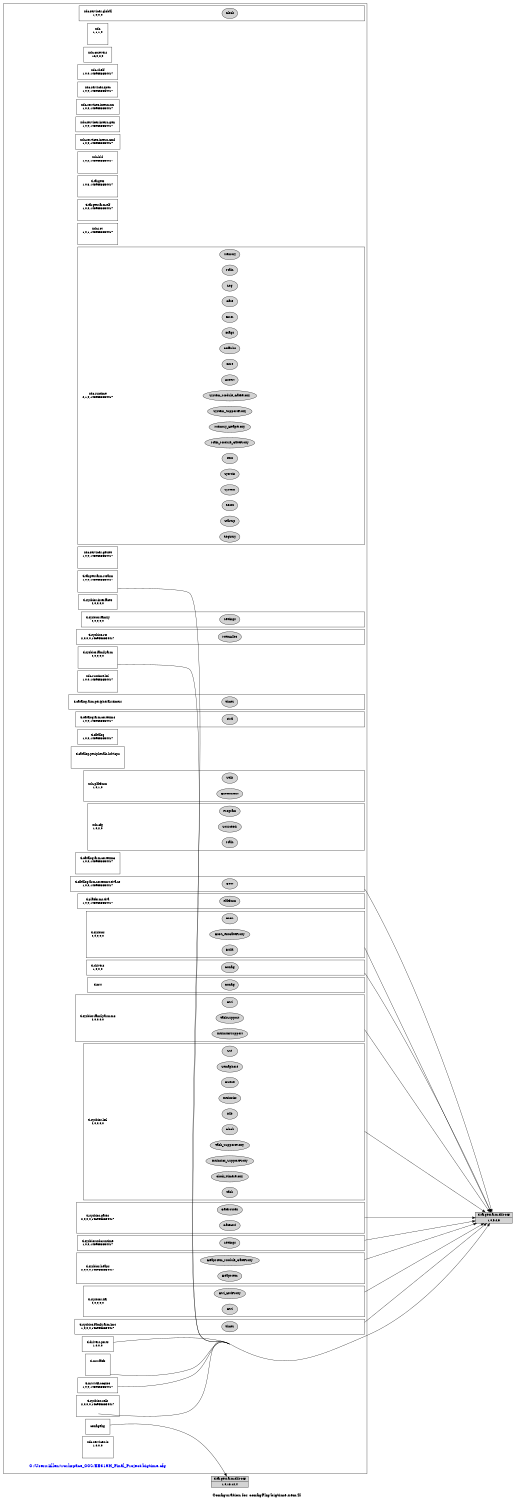 digraph configuration {
    size="7.5,10";
    rankdir=LR;
    ranksep=".50 equally";
    concentrate=true;
    compound=true;
    label="\nConfiguration for configPkg/bigtime.xem4f"
  node [font=Helvetica, fontsize=14, fontcolor=black];  subgraph cluster0 {label=""; __cfg [label="C:/Users/Allen/workspace_CCS/EE319H_Final_Project/bigtime.cfg", color=white, fontcolor=blue];
    node [font=Helvetica, fontsize=10];    subgraph cluster1 {
        label="";
        xdc_services_global__top [shape=box,label="xdc.services.global\n1,0,0,0", color=white];
        xdc_services_global__bot [shape=point,label="", style=invis];
        xdc_services_global_Clock [style=filled,fillcolor=lightgray, label="Clock"];
        xdc_services_global__top -> xdc_services_global_Clock[style=invis];
        xdc_services_global_Clock -> xdc_services_global__bot[style=invis];
    }
    subgraph cluster2 {
        label="";
        xdc__top [shape=box,label="xdc\n1,1,1,0", color=white];
        xdc__bot [shape=point,label="", style=invis];
    }
    subgraph cluster3 {
        label="";
        xdc_corevers__top [shape=box,label="xdc.corevers\n16,0,2,0", color=white];
    }
    subgraph cluster4 {
        label="";
        xdc_shelf__top [shape=box,label="xdc.shelf\n1,0,0,1469558654417", color=white];
    }
    subgraph cluster5 {
        label="";
        xdc_services_spec__top [shape=box,label="xdc.services.spec\n1,0,0,1469558654417", color=white];
    }
    subgraph cluster6 {
        label="";
        xdc_services_intern_xsr__top [shape=box,label="xdc.services.intern.xsr\n1,0,0,1469558654417", color=white];
    }
    subgraph cluster7 {
        label="";
        xdc_services_intern_gen__top [shape=box,label="xdc.services.intern.gen\n1,0,0,1469558654417", color=white];
    }
    subgraph cluster8 {
        label="";
        xdc_services_intern_cmd__top [shape=box,label="xdc.services.intern.cmd\n1,0,0,1469558654417", color=white];
    }
    subgraph cluster9 {
        label="";
        xdc_bld__top [shape=box,label="xdc.bld\n1,0,2,1469558654417", color=white];
        xdc_bld__bot [shape=point,label="", style=invis];
    }
    subgraph cluster10 {
        label="";
        ti_targets__top [shape=box,label="ti.targets\n1,0,3,1469558654417", color=white];
        ti_targets__bot [shape=point,label="", style=invis];
    }
    subgraph cluster11 {
        label="";
        ti_targets_arm_elf__top [shape=box,label="ti.targets.arm.elf\n1,0,0,1469558654417", color=white];
        ti_targets_arm_elf__bot [shape=point,label="", style=invis];
    }
    subgraph cluster12 {
        label="";
        xdc_rov__top [shape=box,label="xdc.rov\n1,0,1,1469558654417", color=white];
        xdc_rov__bot [shape=point,label="", style=invis];
    }
    subgraph cluster13 {
        label="";
        xdc_runtime__top [shape=box,label="xdc.runtime\n2,1,0,1469558654417", color=white];
        xdc_runtime__bot [shape=point,label="", style=invis];
        xdc_runtime_Assert [style=filled,fillcolor=lightgray, label="Assert"];
        xdc_runtime__top -> xdc_runtime_Assert[style=invis];
        xdc_runtime_Assert -> xdc_runtime__bot[style=invis];
        xdc_runtime_Core [style=filled,fillcolor=lightgray, label="Core"];
        xdc_runtime__top -> xdc_runtime_Core[style=invis];
        xdc_runtime_Core -> xdc_runtime__bot[style=invis];
        xdc_runtime_Defaults [style=filled,fillcolor=lightgray, label="Defaults"];
        xdc_runtime__top -> xdc_runtime_Defaults[style=invis];
        xdc_runtime_Defaults -> xdc_runtime__bot[style=invis];
        xdc_runtime_Diags [style=filled,fillcolor=lightgray, label="Diags"];
        xdc_runtime__top -> xdc_runtime_Diags[style=invis];
        xdc_runtime_Diags -> xdc_runtime__bot[style=invis];
        xdc_runtime_Error [style=filled,fillcolor=lightgray, label="Error"];
        xdc_runtime__top -> xdc_runtime_Error[style=invis];
        xdc_runtime_Error -> xdc_runtime__bot[style=invis];
        xdc_runtime_Gate [style=filled,fillcolor=lightgray, label="Gate"];
        xdc_runtime__top -> xdc_runtime_Gate[style=invis];
        xdc_runtime_Gate -> xdc_runtime__bot[style=invis];
        xdc_runtime_Log [style=filled,fillcolor=lightgray, label="Log"];
        xdc_runtime__top -> xdc_runtime_Log[style=invis];
        xdc_runtime_Log -> xdc_runtime__bot[style=invis];
        xdc_runtime_Main [style=filled,fillcolor=lightgray, label="Main"];
        xdc_runtime__top -> xdc_runtime_Main[style=invis];
        xdc_runtime_Main -> xdc_runtime__bot[style=invis];
        xdc_runtime_Memory [style=filled,fillcolor=lightgray, label="Memory"];
        xdc_runtime__top -> xdc_runtime_Memory[style=invis];
        xdc_runtime_Memory -> xdc_runtime__bot[style=invis];
        xdc_runtime_Registry [style=filled,fillcolor=lightgray, label="Registry"];
        xdc_runtime__top -> xdc_runtime_Registry[style=invis];
        xdc_runtime_Registry -> xdc_runtime__bot[style=invis];
        xdc_runtime_Startup [style=filled,fillcolor=lightgray, label="Startup"];
        xdc_runtime__top -> xdc_runtime_Startup[style=invis];
        xdc_runtime_Startup -> xdc_runtime__bot[style=invis];
        xdc_runtime_Reset [style=filled,fillcolor=lightgray, label="Reset"];
        xdc_runtime__top -> xdc_runtime_Reset[style=invis];
        xdc_runtime_Reset -> xdc_runtime__bot[style=invis];
        xdc_runtime_System [style=filled,fillcolor=lightgray, label="System"];
        xdc_runtime__top -> xdc_runtime_System[style=invis];
        xdc_runtime_System -> xdc_runtime__bot[style=invis];
        xdc_runtime_SysMin [style=filled,fillcolor=lightgray, label="SysMin"];
        xdc_runtime__top -> xdc_runtime_SysMin[style=invis];
        xdc_runtime_SysMin -> xdc_runtime__bot[style=invis];
        xdc_runtime_Text [style=filled,fillcolor=lightgray, label="Text"];
        xdc_runtime__top -> xdc_runtime_Text[style=invis];
        xdc_runtime_Text -> xdc_runtime__bot[style=invis];
        xdc_runtime_Main_Module_GateProxy [style=filled,fillcolor=lightgray, label="Main_Module_GateProxy"];
        xdc_runtime__top -> xdc_runtime_Main_Module_GateProxy[style=invis];
        xdc_runtime_Main_Module_GateProxy -> xdc_runtime__bot[style=invis];
        xdc_runtime_Memory_HeapProxy [style=filled,fillcolor=lightgray, label="Memory_HeapProxy"];
        xdc_runtime__top -> xdc_runtime_Memory_HeapProxy[style=invis];
        xdc_runtime_Memory_HeapProxy -> xdc_runtime__bot[style=invis];
        xdc_runtime_System_SupportProxy [style=filled,fillcolor=lightgray, label="System_SupportProxy"];
        xdc_runtime__top -> xdc_runtime_System_SupportProxy[style=invis];
        xdc_runtime_System_SupportProxy -> xdc_runtime__bot[style=invis];
        xdc_runtime_System_Module_GateProxy [style=filled,fillcolor=lightgray, label="System_Module_GateProxy"];
        xdc_runtime__top -> xdc_runtime_System_Module_GateProxy[style=invis];
        xdc_runtime_System_Module_GateProxy -> xdc_runtime__bot[style=invis];
    }
    subgraph cluster14 {
        label="";
        xdc_services_getset__top [shape=box,label="xdc.services.getset\n1,0,0,1469558654417", color=white];
        xdc_services_getset__bot [shape=point,label="", style=invis];
    }
    subgraph cluster15 {
        label="";
        ti_targets_arm_rtsarm__top [shape=box,label="ti.targets.arm.rtsarm\n1,0,0,1469558654417", color=white];
        ti_targets_arm_rtsarm__bot [shape=point,label="", style=invis];
    }
    subgraph cluster16 {
        label="";
        ti_sysbios_interfaces__top [shape=box,label="ti.sysbios.interfaces\n2,0,0,0,0", color=white];
    }
    subgraph cluster17 {
        label="";
        ti_sysbios_family__top [shape=box,label="ti.sysbios.family\n2,0,0,0,0", color=white];
        ti_sysbios_family__bot [shape=point,label="", style=invis];
        ti_sysbios_family_Settings [style=filled,fillcolor=lightgray, label="Settings"];
        ti_sysbios_family__top -> ti_sysbios_family_Settings[style=invis];
        ti_sysbios_family_Settings -> ti_sysbios_family__bot[style=invis];
    }
    subgraph cluster18 {
        label="";
        ti_sysbios_family_arm__top [shape=box,label="ti.sysbios.family.arm\n2,0,0,0,0", color=white];
        ti_sysbios_family_arm__bot [shape=point,label="", style=invis];
    }
    subgraph cluster19 {
        label="";
        ti_sysbios_rts__top [shape=box,label="ti.sysbios.rts\n2,0,0,0,1469558654417", color=white];
        ti_sysbios_rts__bot [shape=point,label="", style=invis];
        ti_sysbios_rts_MemAlloc [style=filled,fillcolor=lightgray, label="MemAlloc"];
        ti_sysbios_rts__top -> ti_sysbios_rts_MemAlloc[style=invis];
        ti_sysbios_rts_MemAlloc -> ti_sysbios_rts__bot[style=invis];
    }
    subgraph cluster20 {
        label="";
        xdc_runtime_knl__top [shape=box,label="xdc.runtime.knl\n1,0,0,1469558654417", color=white];
        xdc_runtime_knl__bot [shape=point,label="", style=invis];
    }
    subgraph cluster21 {
        label="";
        ti_catalog_arm_peripherals_timers__top [shape=box,label="ti.catalog.arm.peripherals.timers\n", color=white];
        ti_catalog_arm_peripherals_timers__bot [shape=point,label="", style=invis];
        ti_catalog_arm_peripherals_timers_Timer [style=filled,fillcolor=lightgray, label="Timer"];
        ti_catalog_arm_peripherals_timers__top -> ti_catalog_arm_peripherals_timers_Timer[style=invis];
        ti_catalog_arm_peripherals_timers_Timer -> ti_catalog_arm_peripherals_timers__bot[style=invis];
    }
    subgraph cluster22 {
        label="";
        ti_catalog_arm_cortexm4__top [shape=box,label="ti.catalog.arm.cortexm4\n1,0,0,1469558654417", color=white];
        ti_catalog_arm_cortexm4__bot [shape=point,label="", style=invis];
        ti_catalog_arm_cortexm4_Tiva [style=filled,fillcolor=lightgray, label="Tiva"];
        ti_catalog_arm_cortexm4__top -> ti_catalog_arm_cortexm4_Tiva[style=invis];
        ti_catalog_arm_cortexm4_Tiva -> ti_catalog_arm_cortexm4__bot[style=invis];
    }
    subgraph cluster23 {
        label="";
        ti_catalog__top [shape=box,label="ti.catalog\n1,0,0,1469558654417", color=white];
    }
    subgraph cluster24 {
        label="";
        ti_catalog_peripherals_hdvicp2__top [shape=box,label="ti.catalog.peripherals.hdvicp2\n", color=white];
        ti_catalog_peripherals_hdvicp2__bot [shape=point,label="", style=invis];
    }
    subgraph cluster25 {
        label="";
        xdc_platform__top [shape=box,label="xdc.platform\n1,0,1,0", color=white];
        xdc_platform__bot [shape=point,label="", style=invis];
        xdc_platform_ExeContext [style=filled,fillcolor=lightgray, label="ExeContext"];
        xdc_platform__top -> xdc_platform_ExeContext[style=invis];
        xdc_platform_ExeContext -> xdc_platform__bot[style=invis];
        xdc_platform_Utils [style=filled,fillcolor=lightgray, label="Utils"];
        xdc_platform__top -> xdc_platform_Utils[style=invis];
        xdc_platform_Utils -> xdc_platform__bot[style=invis];
    }
    subgraph cluster26 {
        label="";
        xdc_cfg__top [shape=box,label="xdc.cfg\n1,0,2,0", color=white];
        xdc_cfg__bot [shape=point,label="", style=invis];
        xdc_cfg_Program [style=filled,fillcolor=lightgray, label="Program"];
        xdc_cfg__top -> xdc_cfg_Program[style=invis];
        xdc_cfg_Program -> xdc_cfg__bot[style=invis];
        xdc_cfg_Main [style=filled,fillcolor=lightgray, label="Main"];
        xdc_cfg__top -> xdc_cfg_Main[style=invis];
        xdc_cfg_Main -> xdc_cfg__bot[style=invis];
        xdc_cfg_SourceDir [style=filled,fillcolor=lightgray, label="SourceDir"];
        xdc_cfg__top -> xdc_cfg_SourceDir[style=invis];
        xdc_cfg_SourceDir -> xdc_cfg__bot[style=invis];
    }
    subgraph cluster27 {
        label="";
        ti_catalog_arm_cortexm3__top [shape=box,label="ti.catalog.arm.cortexm3\n1,0,0,1469558654417", color=white];
        ti_catalog_arm_cortexm3__bot [shape=point,label="", style=invis];
    }
    subgraph cluster28 {
        label="";
        ti_catalog_arm_cortexm4_tiva_ce__top [shape=box,label="ti.catalog.arm.cortexm4.tiva.ce\n1,0,0,1469558654417", color=white];
        ti_catalog_arm_cortexm4_tiva_ce__bot [shape=point,label="", style=invis];
        ti_catalog_arm_cortexm4_tiva_ce_Boot [style=filled,fillcolor=lightgray, label="Boot"];
        ti_catalog_arm_cortexm4_tiva_ce__top -> ti_catalog_arm_cortexm4_tiva_ce_Boot[style=invis];
        ti_catalog_arm_cortexm4_tiva_ce_Boot -> ti_catalog_arm_cortexm4_tiva_ce__bot[style=invis];
    }
    subgraph cluster29 {
        label="";
        ti_platforms_tiva__top [shape=box,label="ti.platforms.tiva\n1,0,0,1469558654417", color=white];
        ti_platforms_tiva__bot [shape=point,label="", style=invis];
        ti_platforms_tiva_Platform [style=filled,fillcolor=lightgray, label="Platform"];
        ti_platforms_tiva__top -> ti_platforms_tiva_Platform[style=invis];
        ti_platforms_tiva_Platform -> ti_platforms_tiva__bot[style=invis];
    }
    subgraph cluster30 {
        label="";
        ti_sysbios__top [shape=box,label="ti.sysbios\n2,0,0,0,0", color=white];
        ti_sysbios__bot [shape=point,label="", style=invis];
        ti_sysbios_BIOS [style=filled,fillcolor=lightgray, label="BIOS"];
        ti_sysbios__top -> ti_sysbios_BIOS[style=invis];
        ti_sysbios_BIOS -> ti_sysbios__bot[style=invis];
        ti_sysbios_Build [style=filled,fillcolor=lightgray, label="Build"];
        ti_sysbios__top -> ti_sysbios_Build[style=invis];
        ti_sysbios_Build -> ti_sysbios__bot[style=invis];
        ti_sysbios_BIOS_RtsGateProxy [style=filled,fillcolor=lightgray, label="BIOS_RtsGateProxy"];
        ti_sysbios__top -> ti_sysbios_BIOS_RtsGateProxy[style=invis];
        ti_sysbios_BIOS_RtsGateProxy -> ti_sysbios__bot[style=invis];
    }
    subgraph cluster31 {
        label="";
        ti_drivers_ports__top [shape=box,label="ti.drivers.ports\n1,0,0,0", color=white];
    }
    subgraph cluster32 {
        label="";
        ti_mw_fatfs__top [shape=box,label="ti.mw.fatfs\n", color=white];
        ti_mw_fatfs__bot [shape=point,label="", style=invis];
    }
    subgraph cluster33 {
        label="";
        ti_drivers__top [shape=box,label="ti.drivers\n1,0,0,0", color=white];
        ti_drivers__bot [shape=point,label="", style=invis];
        ti_drivers_Config [style=filled,fillcolor=lightgray, label="Config"];
        ti_drivers__top -> ti_drivers_Config[style=invis];
        ti_drivers_Config -> ti_drivers__bot[style=invis];
    }
    subgraph cluster34 {
        label="";
        ti_mw_wifi_cc3x00__top [shape=box,label="ti.mw.wifi.cc3x00\n1,0,0,1469558654417", color=white];
    }
    subgraph cluster35 {
        label="";
        ti_mw__top [shape=box,label="ti.mw\n", color=white];
        ti_mw__bot [shape=point,label="", style=invis];
        ti_mw_Config [style=filled,fillcolor=lightgray, label="Config"];
        ti_mw__top -> ti_mw_Config[style=invis];
        ti_mw_Config -> ti_mw__bot[style=invis];
    }
    subgraph cluster36 {
        label="";
        ti_sysbios_hal__top [shape=box,label="ti.sysbios.hal\n2,0,0,0,0", color=white];
        ti_sysbios_hal__bot [shape=point,label="", style=invis];
        ti_sysbios_hal_Hwi [style=filled,fillcolor=lightgray, label="Hwi"];
        ti_sysbios_hal__top -> ti_sysbios_hal_Hwi[style=invis];
        ti_sysbios_hal_Hwi -> ti_sysbios_hal__bot[style=invis];
        ti_sysbios_hal_Hwi_HwiProxy [style=filled,fillcolor=lightgray, label="Hwi_HwiProxy"];
        ti_sysbios_hal__top -> ti_sysbios_hal_Hwi_HwiProxy[style=invis];
        ti_sysbios_hal_Hwi_HwiProxy -> ti_sysbios_hal__bot[style=invis];
    }
    subgraph cluster37 {
        label="";
        ti_sysbios_family_arm_lm4__top [shape=box,label="ti.sysbios.family.arm.lm4\n1,0,0,0,1469558654417", color=white];
        ti_sysbios_family_arm_lm4__bot [shape=point,label="", style=invis];
        ti_sysbios_family_arm_lm4_Timer [style=filled,fillcolor=lightgray, label="Timer"];
        ti_sysbios_family_arm_lm4__top -> ti_sysbios_family_arm_lm4_Timer[style=invis];
        ti_sysbios_family_arm_lm4_Timer -> ti_sysbios_family_arm_lm4__bot[style=invis];
    }
    subgraph cluster38 {
        label="";
        ti_sysbios_family_arm_m3__top [shape=box,label="ti.sysbios.family.arm.m3\n2,0,0,0,0", color=white];
        ti_sysbios_family_arm_m3__bot [shape=point,label="", style=invis];
        ti_sysbios_family_arm_m3_Hwi [style=filled,fillcolor=lightgray, label="Hwi"];
        ti_sysbios_family_arm_m3__top -> ti_sysbios_family_arm_m3_Hwi[style=invis];
        ti_sysbios_family_arm_m3_Hwi -> ti_sysbios_family_arm_m3__bot[style=invis];
        ti_sysbios_family_arm_m3_IntrinsicsSupport [style=filled,fillcolor=lightgray, label="IntrinsicsSupport"];
        ti_sysbios_family_arm_m3__top -> ti_sysbios_family_arm_m3_IntrinsicsSupport[style=invis];
        ti_sysbios_family_arm_m3_IntrinsicsSupport -> ti_sysbios_family_arm_m3__bot[style=invis];
        ti_sysbios_family_arm_m3_TaskSupport [style=filled,fillcolor=lightgray, label="TaskSupport"];
        ti_sysbios_family_arm_m3__top -> ti_sysbios_family_arm_m3_TaskSupport[style=invis];
        ti_sysbios_family_arm_m3_TaskSupport -> ti_sysbios_family_arm_m3__bot[style=invis];
    }
    subgraph cluster39 {
        label="";
        ti_sysbios_knl__top [shape=box,label="ti.sysbios.knl\n2,0,0,0,0", color=white];
        ti_sysbios_knl__bot [shape=point,label="", style=invis];
        ti_sysbios_knl_Clock [style=filled,fillcolor=lightgray, label="Clock"];
        ti_sysbios_knl__top -> ti_sysbios_knl_Clock[style=invis];
        ti_sysbios_knl_Clock -> ti_sysbios_knl__bot[style=invis];
        ti_sysbios_knl_Idle [style=filled,fillcolor=lightgray, label="Idle"];
        ti_sysbios_knl__top -> ti_sysbios_knl_Idle[style=invis];
        ti_sysbios_knl_Idle -> ti_sysbios_knl__bot[style=invis];
        ti_sysbios_knl_Intrinsics [style=filled,fillcolor=lightgray, label="Intrinsics"];
        ti_sysbios_knl__top -> ti_sysbios_knl_Intrinsics[style=invis];
        ti_sysbios_knl_Intrinsics -> ti_sysbios_knl__bot[style=invis];
        ti_sysbios_knl_Queue [style=filled,fillcolor=lightgray, label="Queue"];
        ti_sysbios_knl__top -> ti_sysbios_knl_Queue[style=invis];
        ti_sysbios_knl_Queue -> ti_sysbios_knl__bot[style=invis];
        ti_sysbios_knl_Semaphore [style=filled,fillcolor=lightgray, label="Semaphore"];
        ti_sysbios_knl__top -> ti_sysbios_knl_Semaphore[style=invis];
        ti_sysbios_knl_Semaphore -> ti_sysbios_knl__bot[style=invis];
        ti_sysbios_knl_Swi [style=filled,fillcolor=lightgray, label="Swi"];
        ti_sysbios_knl__top -> ti_sysbios_knl_Swi[style=invis];
        ti_sysbios_knl_Swi -> ti_sysbios_knl__bot[style=invis];
        ti_sysbios_knl_Task [style=filled,fillcolor=lightgray, label="Task"];
        ti_sysbios_knl__top -> ti_sysbios_knl_Task[style=invis];
        ti_sysbios_knl_Task -> ti_sysbios_knl__bot[style=invis];
        ti_sysbios_knl_Clock_TimerProxy [style=filled,fillcolor=lightgray, label="Clock_TimerProxy"];
        ti_sysbios_knl__top -> ti_sysbios_knl_Clock_TimerProxy[style=invis];
        ti_sysbios_knl_Clock_TimerProxy -> ti_sysbios_knl__bot[style=invis];
        ti_sysbios_knl_Intrinsics_SupportProxy [style=filled,fillcolor=lightgray, label="Intrinsics_SupportProxy"];
        ti_sysbios_knl__top -> ti_sysbios_knl_Intrinsics_SupportProxy[style=invis];
        ti_sysbios_knl_Intrinsics_SupportProxy -> ti_sysbios_knl__bot[style=invis];
        ti_sysbios_knl_Task_SupportProxy [style=filled,fillcolor=lightgray, label="Task_SupportProxy"];
        ti_sysbios_knl__top -> ti_sysbios_knl_Task_SupportProxy[style=invis];
        ti_sysbios_knl_Task_SupportProxy -> ti_sysbios_knl__bot[style=invis];
    }
    subgraph cluster40 {
        label="";
        ti_sysbios_gates__top [shape=box,label="ti.sysbios.gates\n2,0,0,0,1469558654417", color=white];
        ti_sysbios_gates__bot [shape=point,label="", style=invis];
        ti_sysbios_gates_GateHwi [style=filled,fillcolor=lightgray, label="GateHwi"];
        ti_sysbios_gates__top -> ti_sysbios_gates_GateHwi[style=invis];
        ti_sysbios_gates_GateHwi -> ti_sysbios_gates__bot[style=invis];
        ti_sysbios_gates_GateMutex [style=filled,fillcolor=lightgray, label="GateMutex"];
        ti_sysbios_gates__top -> ti_sysbios_gates_GateMutex[style=invis];
        ti_sysbios_gates_GateMutex -> ti_sysbios_gates__bot[style=invis];
    }
    subgraph cluster41 {
        label="";
        ti_sysbios_xdcruntime__top [shape=box,label="ti.sysbios.xdcruntime\n1,0,0,1469558654417", color=white];
        ti_sysbios_xdcruntime__bot [shape=point,label="", style=invis];
        ti_sysbios_xdcruntime_Settings [style=filled,fillcolor=lightgray, label="Settings"];
        ti_sysbios_xdcruntime__top -> ti_sysbios_xdcruntime_Settings[style=invis];
        ti_sysbios_xdcruntime_Settings -> ti_sysbios_xdcruntime__bot[style=invis];
    }
    subgraph cluster42 {
        label="";
        ti_sysbios_heaps__top [shape=box,label="ti.sysbios.heaps\n2,0,0,0,1469558654417", color=white];
        ti_sysbios_heaps__bot [shape=point,label="", style=invis];
        ti_sysbios_heaps_HeapMem [style=filled,fillcolor=lightgray, label="HeapMem"];
        ti_sysbios_heaps__top -> ti_sysbios_heaps_HeapMem[style=invis];
        ti_sysbios_heaps_HeapMem -> ti_sysbios_heaps__bot[style=invis];
        ti_sysbios_heaps_HeapMem_Module_GateProxy [style=filled,fillcolor=lightgray, label="HeapMem_Module_GateProxy"];
        ti_sysbios_heaps__top -> ti_sysbios_heaps_HeapMem_Module_GateProxy[style=invis];
        ti_sysbios_heaps_HeapMem_Module_GateProxy -> ti_sysbios_heaps__bot[style=invis];
    }
    subgraph cluster43 {
        label="";
        ti_sysbios_utils__top [shape=box,label="ti.sysbios.utils\n2,0,0,0,1469558654417", color=white];
        ti_sysbios_utils__bot [shape=point,label="", style=invis];
    }
    subgraph cluster44 {
        label="";
        configPkg__top [shape=box,label="configPkg\n", color=white];
    }
    subgraph cluster45 {
        label="";
        xdc_services_io__top [shape=box,label="xdc.services.io\n1,0,0,0", color=white];
        xdc_services_io__bot [shape=point,label="", style=invis];
    }
  }
  node [font=Helvetica, fontsize=10];
    ti_targets_arm_elf_M4F__1_0_5__2_5 [shape=record,label="ti.targets.arm.elf.M4F|1,0,5.2,5",style=filled, fillcolor=lightgrey];
    ti_targets_arm_rtsarm__bot -> ti_targets_arm_elf_M4F__1_0_5__2_5 [ltail=cluster15];
    ti_targets_arm_elf_M4F__1_0_5__2_5 [shape=record,label="ti.targets.arm.elf.M4F|1,0,5.2,5",style=filled, fillcolor=lightgrey];
    ti_sysbios_family_arm__bot -> ti_targets_arm_elf_M4F__1_0_5__2_5 [ltail=cluster18];
    ti_targets_arm_elf_M4F__1_0_5__2_5 [shape=record,label="ti.targets.arm.elf.M4F|1,0,5.2,5",style=filled, fillcolor=lightgrey];
    ti_catalog_arm_cortexm4_tiva_ce__bot -> ti_targets_arm_elf_M4F__1_0_5__2_5 [ltail=cluster28];
    ti_targets_arm_elf_M4F__1_0_5__2_5 [shape=record,label="ti.targets.arm.elf.M4F|1,0,5.2,5",style=filled, fillcolor=lightgrey];
    ti_sysbios__bot -> ti_targets_arm_elf_M4F__1_0_5__2_5 [ltail=cluster30];
    ti_targets_arm_elf_M4F__1_0_5__2_5 [shape=record,label="ti.targets.arm.elf.M4F|1,0,5.2,5",style=filled, fillcolor=lightgrey];
    ti_drivers_ports__top -> ti_targets_arm_elf_M4F__1_0_5__2_5 [ltail=cluster31];
    ti_targets_arm_elf_M4F__1_0_5__2_5 [shape=record,label="ti.targets.arm.elf.M4F|1,0,5.2,5",style=filled, fillcolor=lightgrey];
    ti_mw_fatfs__bot -> ti_targets_arm_elf_M4F__1_0_5__2_5 [ltail=cluster32];
    ti_targets_arm_elf_M4F__1_0_5__2_5 [shape=record,label="ti.targets.arm.elf.M4F|1,0,5.2,5",style=filled, fillcolor=lightgrey];
    ti_drivers__bot -> ti_targets_arm_elf_M4F__1_0_5__2_5 [ltail=cluster33];
    ti_targets_arm_elf_M4F__1_0_5__2_5 [shape=record,label="ti.targets.arm.elf.M4F|1,0,5.2,5",style=filled, fillcolor=lightgrey];
    ti_mw_wifi_cc3x00__top -> ti_targets_arm_elf_M4F__1_0_5__2_5 [ltail=cluster34];
    ti_targets_arm_elf_M4F__1_0_5__2_5 [shape=record,label="ti.targets.arm.elf.M4F|1,0,5.2,5",style=filled, fillcolor=lightgrey];
    ti_sysbios_hal__bot -> ti_targets_arm_elf_M4F__1_0_5__2_5 [ltail=cluster36];
    ti_targets_arm_elf_M4F__1_0_5__2_5 [shape=record,label="ti.targets.arm.elf.M4F|1,0,5.2,5",style=filled, fillcolor=lightgrey];
    ti_sysbios_family_arm_lm4__bot -> ti_targets_arm_elf_M4F__1_0_5__2_5 [ltail=cluster37];
    ti_targets_arm_elf_M4F__1_0_5__2_5 [shape=record,label="ti.targets.arm.elf.M4F|1,0,5.2,5",style=filled, fillcolor=lightgrey];
    ti_sysbios_family_arm_m3__bot -> ti_targets_arm_elf_M4F__1_0_5__2_5 [ltail=cluster38];
    ti_targets_arm_elf_M4F__1_0_5__2_5 [shape=record,label="ti.targets.arm.elf.M4F|1,0,5.2,5",style=filled, fillcolor=lightgrey];
    ti_sysbios_knl__bot -> ti_targets_arm_elf_M4F__1_0_5__2_5 [ltail=cluster39];
    ti_targets_arm_elf_M4F__1_0_5__2_5 [shape=record,label="ti.targets.arm.elf.M4F|1,0,5.2,5",style=filled, fillcolor=lightgrey];
    ti_sysbios_gates__bot -> ti_targets_arm_elf_M4F__1_0_5__2_5 [ltail=cluster40];
    ti_targets_arm_elf_M4F__1_0_5__2_5 [shape=record,label="ti.targets.arm.elf.M4F|1,0,5.2,5",style=filled, fillcolor=lightgrey];
    ti_sysbios_xdcruntime__bot -> ti_targets_arm_elf_M4F__1_0_5__2_5 [ltail=cluster41];
    ti_targets_arm_elf_M4F__1_0_5__2_5 [shape=record,label="ti.targets.arm.elf.M4F|1,0,5.2,5",style=filled, fillcolor=lightgrey];
    ti_sysbios_heaps__bot -> ti_targets_arm_elf_M4F__1_0_5__2_5 [ltail=cluster42];
    ti_targets_arm_elf_M4F__1_0_5__2_5 [shape=record,label="ti.targets.arm.elf.M4F|1,0,5.2,5",style=filled, fillcolor=lightgrey];
    ti_sysbios_utils__bot -> ti_targets_arm_elf_M4F__1_0_5__2_5 [ltail=cluster43];
    ti_targets_arm_elf_M4F__1_0_18__12_4 [shape=record,label="ti.targets.arm.elf.M4F|1,0,18.12,4",style=filled, fillcolor=lightgrey];
    configPkg__top -> ti_targets_arm_elf_M4F__1_0_18__12_4 [ltail=cluster44];
}
